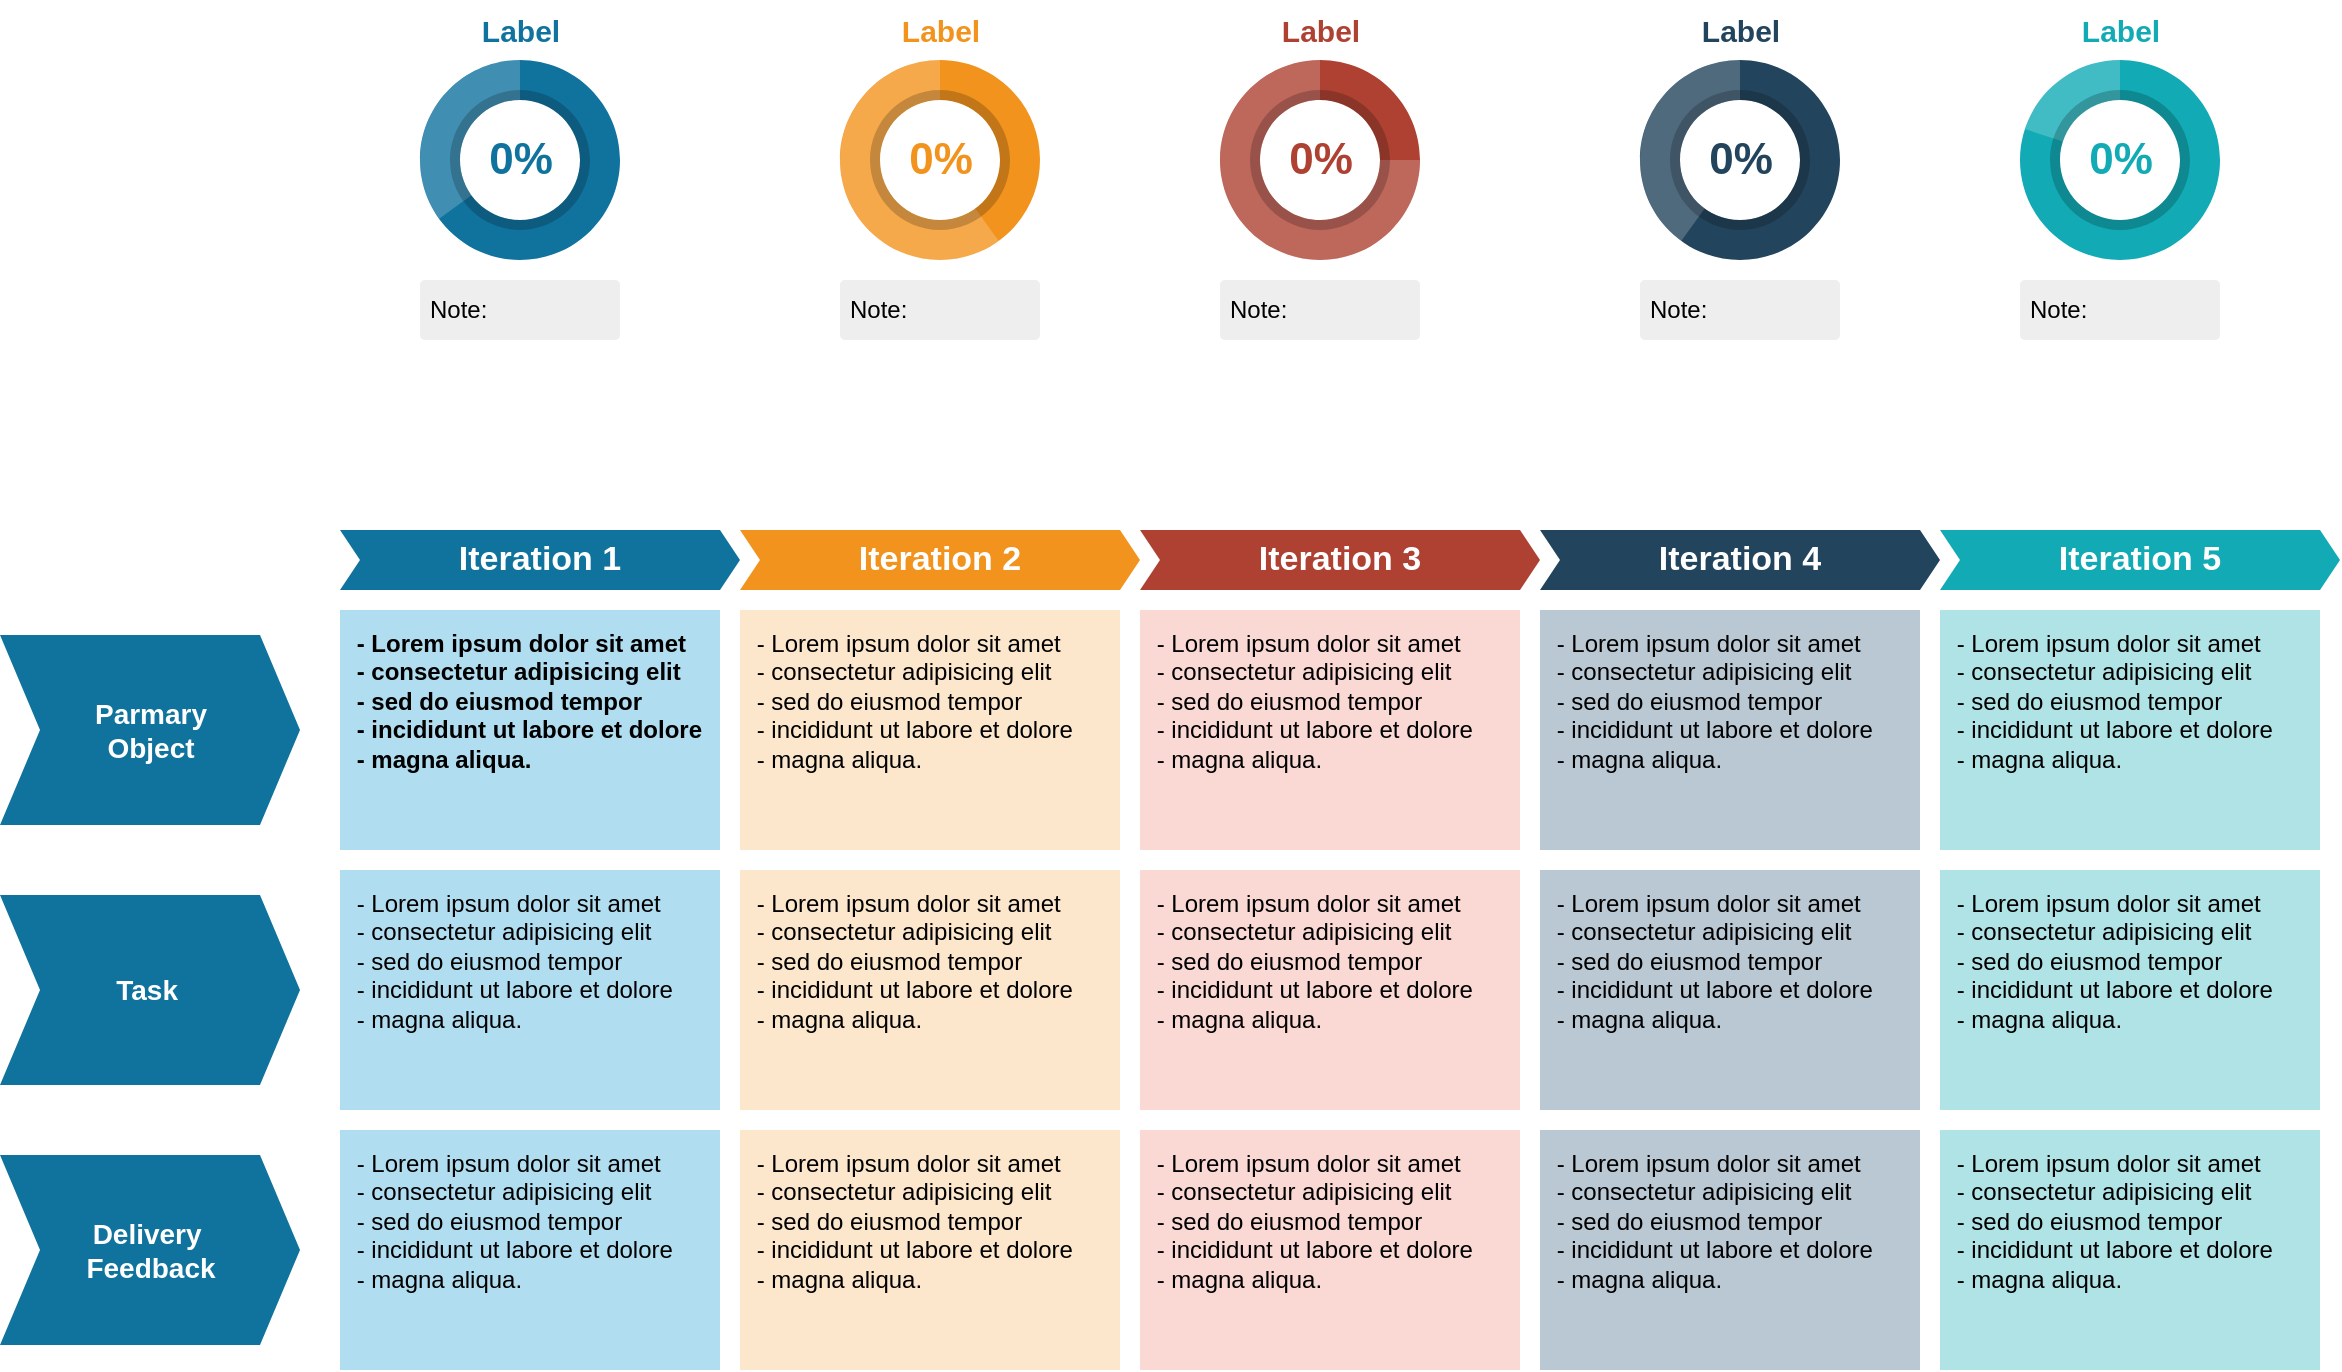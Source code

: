 <mxfile version="15.9.1" type="device" pages="4"><diagram id="M9CNCHa4zVw4FZ072GeC" name="Project Plan"><mxGraphModel dx="2249" dy="794" grid="1" gridSize="10" guides="1" tooltips="1" connect="1" arrows="1" fold="1" page="1" pageScale="1" pageWidth="827" pageHeight="1169" math="0" shadow="0"><root><mxCell id="0"/><mxCell id="1" parent="0"/><mxCell id="SWVw84wdwCniEMFFV5wz-16" value="Iteration 1" style="shape=step;perimeter=stepPerimeter;whiteSpace=wrap;html=1;fixedSize=1;size=10;fillColor=#10739E;strokeColor=none;fontSize=17;fontColor=#FFFFFF;fontStyle=1;align=center;rounded=0;" vertex="1" parent="1"><mxGeometry x="-60" y="585" width="200" height="30" as="geometry"/></mxCell><mxCell id="SWVw84wdwCniEMFFV5wz-17" value="Iteration 2" style="shape=step;perimeter=stepPerimeter;whiteSpace=wrap;html=1;fixedSize=1;size=10;fillColor=#F2931E;strokeColor=none;fontSize=17;fontColor=#FFFFFF;fontStyle=1;align=center;rounded=0;" vertex="1" parent="1"><mxGeometry x="140" y="585" width="200" height="30" as="geometry"/></mxCell><mxCell id="SWVw84wdwCniEMFFV5wz-18" value="Iteration 3" style="shape=step;perimeter=stepPerimeter;whiteSpace=wrap;html=1;fixedSize=1;size=10;fillColor=#AE4132;strokeColor=none;fontSize=17;fontColor=#FFFFFF;fontStyle=1;align=center;rounded=0;" vertex="1" parent="1"><mxGeometry x="340" y="585" width="200" height="30" as="geometry"/></mxCell><mxCell id="SWVw84wdwCniEMFFV5wz-19" value="Iteration 4" style="shape=step;perimeter=stepPerimeter;whiteSpace=wrap;html=1;fixedSize=1;size=10;fillColor=#23445D;strokeColor=none;fontSize=17;fontColor=#FFFFFF;fontStyle=1;align=center;rounded=0;" vertex="1" parent="1"><mxGeometry x="540" y="585" width="200" height="30" as="geometry"/></mxCell><mxCell id="SWVw84wdwCniEMFFV5wz-20" value="Iteration 5" style="shape=step;perimeter=stepPerimeter;whiteSpace=wrap;html=1;fixedSize=1;size=10;fillColor=#12AAB5;strokeColor=none;fontSize=17;fontColor=#FFFFFF;fontStyle=1;align=center;rounded=0;" vertex="1" parent="1"><mxGeometry x="740" y="585" width="200" height="30" as="geometry"/></mxCell><mxCell id="SWVw84wdwCniEMFFV5wz-21" value="&lt;b&gt;&amp;nbsp;- Lorem ipsum dolor sit amet&lt;br&gt;&amp;nbsp;- consectetur adipisicing elit&lt;br&gt;&amp;nbsp;- sed do eiusmod tempor&lt;br&gt;&amp;nbsp;- incididunt ut labore et dolore&lt;br&gt;&amp;nbsp;- magna aliqua.&lt;/b&gt;" style="shape=rect;fillColor=#B1DDF0;strokeColor=none;fontSize=12;html=1;whiteSpace=wrap;align=left;verticalAlign=top;spacing=5;rounded=0;" vertex="1" parent="1"><mxGeometry x="-60" y="625" width="190" height="120" as="geometry"/></mxCell><mxCell id="SWVw84wdwCniEMFFV5wz-22" value="&amp;nbsp;- Lorem ipsum dolor sit amet&lt;br&gt;&amp;nbsp;- consectetur adipisicing elit&lt;br&gt;&amp;nbsp;- sed do eiusmod tempor&lt;br&gt;&amp;nbsp;- incididunt ut labore et dolore&lt;br&gt;&amp;nbsp;- magna aliqua." style="shape=rect;fillColor=#B1DDF0;strokeColor=none;fontSize=12;html=1;whiteSpace=wrap;align=left;verticalAlign=top;spacing=5;rounded=0;" vertex="1" parent="1"><mxGeometry x="-60" y="755" width="190" height="120" as="geometry"/></mxCell><mxCell id="SWVw84wdwCniEMFFV5wz-23" value="&amp;nbsp;- Lorem ipsum dolor sit amet&lt;br&gt;&amp;nbsp;- consectetur adipisicing elit&lt;br&gt;&amp;nbsp;- sed do eiusmod tempor&lt;br&gt;&amp;nbsp;- incididunt ut labore et dolore&lt;br&gt;&amp;nbsp;- magna aliqua." style="shape=rect;fillColor=#B1DDF0;strokeColor=none;fontSize=12;html=1;whiteSpace=wrap;align=left;verticalAlign=top;spacing=5;rounded=0;" vertex="1" parent="1"><mxGeometry x="-60" y="885" width="190" height="120" as="geometry"/></mxCell><mxCell id="SWVw84wdwCniEMFFV5wz-24" value="&amp;nbsp;- Lorem ipsum dolor sit amet&lt;br&gt;&amp;nbsp;- consectetur adipisicing elit&lt;br&gt;&amp;nbsp;- sed do eiusmod tempor&lt;br&gt;&amp;nbsp;- incididunt ut labore et dolore&lt;br&gt;&amp;nbsp;- magna aliqua." style="shape=rect;fillColor=#FCE7CD;strokeColor=none;fontSize=12;html=1;whiteSpace=wrap;align=left;verticalAlign=top;spacing=5;rounded=0;" vertex="1" parent="1"><mxGeometry x="140" y="625" width="190" height="120" as="geometry"/></mxCell><mxCell id="SWVw84wdwCniEMFFV5wz-25" value="&amp;nbsp;- Lorem ipsum dolor sit amet&lt;br&gt;&amp;nbsp;- consectetur adipisicing elit&lt;br&gt;&amp;nbsp;- sed do eiusmod tempor&lt;br&gt;&amp;nbsp;- incididunt ut labore et dolore&lt;br&gt;&amp;nbsp;- magna aliqua." style="shape=rect;fillColor=#FCE7CD;strokeColor=none;fontSize=12;html=1;whiteSpace=wrap;align=left;verticalAlign=top;spacing=5;rounded=0;" vertex="1" parent="1"><mxGeometry x="140" y="755" width="190" height="120" as="geometry"/></mxCell><mxCell id="SWVw84wdwCniEMFFV5wz-26" value="&amp;nbsp;- Lorem ipsum dolor sit amet&lt;br&gt;&amp;nbsp;- consectetur adipisicing elit&lt;br&gt;&amp;nbsp;- sed do eiusmod tempor&lt;br&gt;&amp;nbsp;- incididunt ut labore et dolore&lt;br&gt;&amp;nbsp;- magna aliqua." style="shape=rect;fillColor=#FCE7CD;strokeColor=none;fontSize=12;html=1;whiteSpace=wrap;align=left;verticalAlign=top;spacing=5;rounded=0;" vertex="1" parent="1"><mxGeometry x="140" y="885" width="190" height="120" as="geometry"/></mxCell><mxCell id="SWVw84wdwCniEMFFV5wz-27" value="&amp;nbsp;- Lorem ipsum dolor sit amet&lt;br&gt;&amp;nbsp;- consectetur adipisicing elit&lt;br&gt;&amp;nbsp;- sed do eiusmod tempor&lt;br&gt;&amp;nbsp;- incididunt ut labore et dolore&lt;br&gt;&amp;nbsp;- magna aliqua." style="shape=rect;fillColor=#FAD9D5;strokeColor=none;fontSize=12;html=1;whiteSpace=wrap;align=left;verticalAlign=top;spacing=5;rounded=0;" vertex="1" parent="1"><mxGeometry x="340" y="625" width="190" height="120" as="geometry"/></mxCell><mxCell id="SWVw84wdwCniEMFFV5wz-28" value="&amp;nbsp;- Lorem ipsum dolor sit amet&lt;br&gt;&amp;nbsp;- consectetur adipisicing elit&lt;br&gt;&amp;nbsp;- sed do eiusmod tempor&lt;br&gt;&amp;nbsp;- incididunt ut labore et dolore&lt;br&gt;&amp;nbsp;- magna aliqua." style="shape=rect;fillColor=#FAD9D5;strokeColor=none;fontSize=12;html=1;whiteSpace=wrap;align=left;verticalAlign=top;spacing=5;rounded=0;" vertex="1" parent="1"><mxGeometry x="340" y="755" width="190" height="120" as="geometry"/></mxCell><mxCell id="SWVw84wdwCniEMFFV5wz-29" value="&amp;nbsp;- Lorem ipsum dolor sit amet&lt;br&gt;&amp;nbsp;- consectetur adipisicing elit&lt;br&gt;&amp;nbsp;- sed do eiusmod tempor&lt;br&gt;&amp;nbsp;- incididunt ut labore et dolore&lt;br&gt;&amp;nbsp;- magna aliqua." style="shape=rect;fillColor=#FAD9D5;strokeColor=none;fontSize=12;html=1;whiteSpace=wrap;align=left;verticalAlign=top;spacing=5;rounded=0;" vertex="1" parent="1"><mxGeometry x="340" y="885" width="190" height="120" as="geometry"/></mxCell><mxCell id="SWVw84wdwCniEMFFV5wz-30" value="&amp;nbsp;- Lorem ipsum dolor sit amet&lt;br&gt;&amp;nbsp;- consectetur adipisicing elit&lt;br&gt;&amp;nbsp;- sed do eiusmod tempor&lt;br&gt;&amp;nbsp;- incididunt ut labore et dolore&lt;br&gt;&amp;nbsp;- magna aliqua." style="shape=rect;fillColor=#BAC8D3;strokeColor=none;fontSize=12;html=1;whiteSpace=wrap;align=left;verticalAlign=top;spacing=5;rounded=0;" vertex="1" parent="1"><mxGeometry x="540" y="625" width="190" height="120" as="geometry"/></mxCell><mxCell id="SWVw84wdwCniEMFFV5wz-31" value="&amp;nbsp;- Lorem ipsum dolor sit amet&lt;br&gt;&amp;nbsp;- consectetur adipisicing elit&lt;br&gt;&amp;nbsp;- sed do eiusmod tempor&lt;br&gt;&amp;nbsp;- incididunt ut labore et dolore&lt;br&gt;&amp;nbsp;- magna aliqua." style="shape=rect;fillColor=#BAC8D3;strokeColor=none;fontSize=12;html=1;whiteSpace=wrap;align=left;verticalAlign=top;spacing=5;rounded=0;" vertex="1" parent="1"><mxGeometry x="540" y="755" width="190" height="120" as="geometry"/></mxCell><mxCell id="SWVw84wdwCniEMFFV5wz-32" value="&amp;nbsp;- Lorem ipsum dolor sit amet&lt;br&gt;&amp;nbsp;- consectetur adipisicing elit&lt;br&gt;&amp;nbsp;- sed do eiusmod tempor&lt;br&gt;&amp;nbsp;- incididunt ut labore et dolore&lt;br&gt;&amp;nbsp;- magna aliqua." style="shape=rect;fillColor=#BAC8D3;strokeColor=none;fontSize=12;html=1;whiteSpace=wrap;align=left;verticalAlign=top;spacing=5;rounded=0;" vertex="1" parent="1"><mxGeometry x="540" y="885" width="190" height="120" as="geometry"/></mxCell><mxCell id="SWVw84wdwCniEMFFV5wz-33" value="&amp;nbsp;- Lorem ipsum dolor sit amet&lt;br&gt;&amp;nbsp;- consectetur adipisicing elit&lt;br&gt;&amp;nbsp;- sed do eiusmod tempor&lt;br&gt;&amp;nbsp;- incididunt ut labore et dolore&lt;br&gt;&amp;nbsp;- magna aliqua." style="shape=rect;fillColor=#B0E3E6;strokeColor=none;fontSize=12;html=1;whiteSpace=wrap;align=left;verticalAlign=top;spacing=5;rounded=0;" vertex="1" parent="1"><mxGeometry x="740" y="625" width="190" height="120" as="geometry"/></mxCell><mxCell id="SWVw84wdwCniEMFFV5wz-34" value="&amp;nbsp;- Lorem ipsum dolor sit amet&lt;br&gt;&amp;nbsp;- consectetur adipisicing elit&lt;br&gt;&amp;nbsp;- sed do eiusmod tempor&lt;br&gt;&amp;nbsp;- incididunt ut labore et dolore&lt;br&gt;&amp;nbsp;- magna aliqua." style="shape=rect;fillColor=#B0E3E6;strokeColor=none;fontSize=12;html=1;whiteSpace=wrap;align=left;verticalAlign=top;spacing=5;rounded=0;" vertex="1" parent="1"><mxGeometry x="740" y="755" width="190" height="120" as="geometry"/></mxCell><mxCell id="SWVw84wdwCniEMFFV5wz-35" value="&amp;nbsp;- Lorem ipsum dolor sit amet&lt;br&gt;&amp;nbsp;- consectetur adipisicing elit&lt;br&gt;&amp;nbsp;- sed do eiusmod tempor&lt;br&gt;&amp;nbsp;- incididunt ut labore et dolore&lt;br&gt;&amp;nbsp;- magna aliqua." style="shape=rect;fillColor=#B0E3E6;strokeColor=none;fontSize=12;html=1;whiteSpace=wrap;align=left;verticalAlign=top;spacing=5;rounded=0;" vertex="1" parent="1"><mxGeometry x="740" y="885" width="190" height="120" as="geometry"/></mxCell><mxCell id="SWVw84wdwCniEMFFV5wz-54" value="0%" style="verticalLabelPosition=middle;verticalAlign=middle;html=1;html=1;shape=mxgraph.infographic.partConcEllipse;startAngle=0;endAngle=0.65;arcWidth=0.4;strokeColor=none;fillColor=#10739E;fontSize=22;fontColor=#10739E;align=center;fontStyle=1;" vertex="1" parent="1"><mxGeometry x="-20" y="350" width="100" height="100" as="geometry"/></mxCell><mxCell id="SWVw84wdwCniEMFFV5wz-55" value="0%" style="verticalLabelPosition=middle;verticalAlign=middle;html=1;html=1;shape=mxgraph.infographic.partConcEllipse;startAngle=0;endAngle=0.4;arcWidth=0.4;strokeColor=none;fillColor=#F2931E;fontSize=22;fontColor=#F2931E;align=center;fontStyle=1;" vertex="1" parent="1"><mxGeometry x="190" y="350" width="100" height="100" as="geometry"/></mxCell><mxCell id="SWVw84wdwCniEMFFV5wz-56" value="0%" style="verticalLabelPosition=middle;verticalAlign=middle;html=1;html=1;shape=mxgraph.infographic.partConcEllipse;startAngle=0;endAngle=0.25;arcWidth=0.4;strokeColor=none;fillColor=#AE4132;fontSize=22;fontColor=#AE4132;align=center;fontStyle=1;" vertex="1" parent="1"><mxGeometry x="380" y="350" width="100" height="100" as="geometry"/></mxCell><mxCell id="SWVw84wdwCniEMFFV5wz-57" value="0%" style="verticalLabelPosition=middle;verticalAlign=middle;html=1;html=1;shape=mxgraph.infographic.partConcEllipse;startAngle=0;endAngle=0.6;arcWidth=0.4;strokeColor=none;fillColor=#23445D;fontSize=22;fontColor=#23445D;align=center;fontStyle=1;" vertex="1" parent="1"><mxGeometry x="590" y="350" width="100" height="100" as="geometry"/></mxCell><mxCell id="SWVw84wdwCniEMFFV5wz-58" value="0%" style="verticalLabelPosition=middle;verticalAlign=middle;html=1;html=1;shape=mxgraph.infographic.partConcEllipse;startAngle=0;endAngle=0.8;arcWidth=0.4;strokeColor=none;fillColor=#12AAB5;fontSize=22;fontColor=#12AAB5;align=center;fontStyle=1;" vertex="1" parent="1"><mxGeometry x="780" y="350" width="100" height="100" as="geometry"/></mxCell><mxCell id="SWVw84wdwCniEMFFV5wz-59" value="Label" style="verticalLabelPosition=middle;verticalAlign=middle;html=1;html=1;fillColor=none;strokeColor=none;fontSize=15;fontColor=#10739E;align=center;fontStyle=1;" vertex="1" parent="1"><mxGeometry x="-20" y="320" width="100" height="30" as="geometry"/></mxCell><mxCell id="SWVw84wdwCniEMFFV5wz-60" value="Label" style="verticalLabelPosition=middle;verticalAlign=middle;html=1;html=1;fillColor=none;strokeColor=none;fontSize=15;fontColor=#F2931E;align=center;fontStyle=1;" vertex="1" parent="1"><mxGeometry x="190" y="320" width="100" height="30" as="geometry"/></mxCell><mxCell id="SWVw84wdwCniEMFFV5wz-61" value="Label" style="verticalLabelPosition=middle;verticalAlign=middle;html=1;html=1;fillColor=none;strokeColor=none;fontSize=15;fontColor=#AE4132;align=center;fontStyle=1;" vertex="1" parent="1"><mxGeometry x="380" y="320" width="100" height="30" as="geometry"/></mxCell><mxCell id="SWVw84wdwCniEMFFV5wz-62" value="Label" style="verticalLabelPosition=middle;verticalAlign=middle;html=1;html=1;fillColor=none;strokeColor=none;fontSize=15;fontColor=#23445D;align=center;fontStyle=1;" vertex="1" parent="1"><mxGeometry x="590" y="320" width="100" height="30" as="geometry"/></mxCell><mxCell id="SWVw84wdwCniEMFFV5wz-63" value="Label" style="verticalLabelPosition=middle;verticalAlign=middle;html=1;html=1;fillColor=none;strokeColor=none;fontSize=15;fontColor=#12AAB5;align=center;fontStyle=1;" vertex="1" parent="1"><mxGeometry x="780" y="320" width="100" height="30" as="geometry"/></mxCell><mxCell id="SWVw84wdwCniEMFFV5wz-64" value="&lt;font style=&quot;font-size: 12px&quot;&gt;Note:&lt;/font&gt;" style="verticalLabelPosition=middle;verticalAlign=middle;html=1;html=1;fillColor=#EEEEEE;strokeColor=none;fontSize=10;align=left;fontStyle=0;rounded=1;whiteSpace=wrap;arcSize=8;spacing=5;" vertex="1" parent="1"><mxGeometry x="-20" y="460" width="100" height="30" as="geometry"/></mxCell><mxCell id="SWVw84wdwCniEMFFV5wz-70" value="Task&amp;nbsp;" style="html=1;shape=mxgraph.infographic.ribbonSimple;notch1=20;notch2=20;fillColor=#10739E;strokeColor=none;align=center;verticalAlign=middle;fontColor=#ffffff;fontSize=14;fontStyle=1;" vertex="1" parent="1"><mxGeometry x="-230" y="767.5" width="150" height="95" as="geometry"/></mxCell><mxCell id="SWVw84wdwCniEMFFV5wz-71" value="Parmary&lt;br&gt;Object" style="html=1;shape=mxgraph.infographic.ribbonSimple;notch1=20;notch2=20;fillColor=#10739E;strokeColor=none;align=center;verticalAlign=middle;fontColor=#ffffff;fontSize=14;fontStyle=1;" vertex="1" parent="1"><mxGeometry x="-230" y="637.5" width="150" height="95" as="geometry"/></mxCell><mxCell id="SWVw84wdwCniEMFFV5wz-72" value="Delivery&amp;nbsp;&lt;br&gt;Feedback" style="html=1;shape=mxgraph.infographic.ribbonSimple;notch1=20;notch2=20;fillColor=#10739E;strokeColor=none;align=center;verticalAlign=middle;fontColor=#ffffff;fontSize=14;fontStyle=1;" vertex="1" parent="1"><mxGeometry x="-230" y="897.5" width="150" height="95" as="geometry"/></mxCell><mxCell id="SWVw84wdwCniEMFFV5wz-73" value="&lt;font style=&quot;font-size: 12px&quot;&gt;Note:&lt;/font&gt;" style="verticalLabelPosition=middle;verticalAlign=middle;html=1;html=1;fillColor=#EEEEEE;strokeColor=none;fontSize=10;align=left;fontStyle=0;rounded=1;whiteSpace=wrap;arcSize=8;spacing=5;" vertex="1" parent="1"><mxGeometry x="190" y="460" width="100" height="30" as="geometry"/></mxCell><mxCell id="SWVw84wdwCniEMFFV5wz-74" value="&lt;font style=&quot;font-size: 12px&quot;&gt;Note:&lt;/font&gt;" style="verticalLabelPosition=middle;verticalAlign=middle;html=1;html=1;fillColor=#EEEEEE;strokeColor=none;fontSize=10;align=left;fontStyle=0;rounded=1;whiteSpace=wrap;arcSize=8;spacing=5;" vertex="1" parent="1"><mxGeometry x="380" y="460" width="100" height="30" as="geometry"/></mxCell><mxCell id="SWVw84wdwCniEMFFV5wz-75" value="&lt;font style=&quot;font-size: 12px&quot;&gt;Note:&lt;/font&gt;" style="verticalLabelPosition=middle;verticalAlign=middle;html=1;html=1;fillColor=#EEEEEE;strokeColor=none;fontSize=10;align=left;fontStyle=0;rounded=1;whiteSpace=wrap;arcSize=8;spacing=5;" vertex="1" parent="1"><mxGeometry x="590" y="460" width="100" height="30" as="geometry"/></mxCell><mxCell id="SWVw84wdwCniEMFFV5wz-76" value="&lt;font style=&quot;font-size: 12px&quot;&gt;Note:&lt;/font&gt;" style="verticalLabelPosition=middle;verticalAlign=middle;html=1;html=1;fillColor=#EEEEEE;strokeColor=none;fontSize=10;align=left;fontStyle=0;rounded=1;whiteSpace=wrap;arcSize=8;spacing=5;" vertex="1" parent="1"><mxGeometry x="780" y="460" width="100" height="30" as="geometry"/></mxCell></root></mxGraphModel></diagram><diagram id="8JSRM6W8lotBCDbfVNMZ" name="Data base"><mxGraphModel dx="1422" dy="794" grid="1" gridSize="10" guides="1" tooltips="1" connect="1" arrows="1" fold="1" page="1" pageScale="1" pageWidth="827" pageHeight="1169" math="0" shadow="0"><root><mxCell id="I0Dho2xR7QrMux0bxS7d-0"/><mxCell id="I0Dho2xR7QrMux0bxS7d-1" parent="I0Dho2xR7QrMux0bxS7d-0"/><mxCell id="I0Dho2xR7QrMux0bxS7d-10" value="Cyber Range" style="swimlane;fontSize=12;" vertex="1" parent="I0Dho2xR7QrMux0bxS7d-1"><mxGeometry x="110" y="220" width="630" height="510" as="geometry"/></mxCell><mxCell id="I0Dho2xR7QrMux0bxS7d-2" value="Student" style="swimlane;fontStyle=0;childLayout=stackLayout;horizontal=1;startSize=30;horizontalStack=0;resizeParent=1;resizeParentMax=0;resizeLast=0;collapsible=1;marginBottom=0;fontSize=12;" vertex="1" parent="I0Dho2xR7QrMux0bxS7d-10"><mxGeometry x="450" y="80" width="140" height="120" as="geometry"/></mxCell><mxCell id="I0Dho2xR7QrMux0bxS7d-3" value="172.17.1.X" style="text;strokeColor=none;fillColor=none;align=left;verticalAlign=middle;spacingLeft=4;spacingRight=4;overflow=hidden;points=[[0,0.5],[1,0.5]];portConstraint=eastwest;rotatable=0;fontSize=12;" vertex="1" parent="I0Dho2xR7QrMux0bxS7d-2"><mxGeometry y="30" width="140" height="30" as="geometry"/></mxCell><mxCell id="I0Dho2xR7QrMux0bxS7d-4" value="Item 2" style="text;strokeColor=none;fillColor=none;align=left;verticalAlign=middle;spacingLeft=4;spacingRight=4;overflow=hidden;points=[[0,0.5],[1,0.5]];portConstraint=eastwest;rotatable=0;fontSize=12;" vertex="1" parent="I0Dho2xR7QrMux0bxS7d-2"><mxGeometry y="60" width="140" height="30" as="geometry"/></mxCell><mxCell id="I0Dho2xR7QrMux0bxS7d-5" value="Item 3" style="text;strokeColor=none;fillColor=none;align=left;verticalAlign=middle;spacingLeft=4;spacingRight=4;overflow=hidden;points=[[0,0.5],[1,0.5]];portConstraint=eastwest;rotatable=0;fontSize=12;" vertex="1" parent="I0Dho2xR7QrMux0bxS7d-2"><mxGeometry y="90" width="140" height="30" as="geometry"/></mxCell><mxCell id="I0Dho2xR7QrMux0bxS7d-6" value="SubNet" style="swimlane;fontStyle=0;childLayout=stackLayout;horizontal=1;startSize=30;horizontalStack=0;resizeParent=1;resizeParentMax=0;resizeLast=0;collapsible=1;marginBottom=0;fontSize=12;" vertex="1" parent="I0Dho2xR7QrMux0bxS7d-10"><mxGeometry x="240" y="80" width="140" height="120" as="geometry"/></mxCell><mxCell id="I0Dho2xR7QrMux0bxS7d-7" value="172.17.X.X" style="text;strokeColor=none;fillColor=none;align=left;verticalAlign=middle;spacingLeft=4;spacingRight=4;overflow=hidden;points=[[0,0.5],[1,0.5]];portConstraint=eastwest;rotatable=0;fontSize=12;" vertex="1" parent="I0Dho2xR7QrMux0bxS7d-6"><mxGeometry y="30" width="140" height="30" as="geometry"/></mxCell><mxCell id="I0Dho2xR7QrMux0bxS7d-8" value="Item 2" style="text;strokeColor=none;fillColor=none;align=left;verticalAlign=middle;spacingLeft=4;spacingRight=4;overflow=hidden;points=[[0,0.5],[1,0.5]];portConstraint=eastwest;rotatable=0;fontSize=12;" vertex="1" parent="I0Dho2xR7QrMux0bxS7d-6"><mxGeometry y="60" width="140" height="30" as="geometry"/></mxCell><mxCell id="I0Dho2xR7QrMux0bxS7d-9" value="Item 3" style="text;strokeColor=none;fillColor=none;align=left;verticalAlign=middle;spacingLeft=4;spacingRight=4;overflow=hidden;points=[[0,0.5],[1,0.5]];portConstraint=eastwest;rotatable=0;fontSize=12;" vertex="1" parent="I0Dho2xR7QrMux0bxS7d-6"><mxGeometry y="90" width="140" height="30" as="geometry"/></mxCell><mxCell id="I0Dho2xR7QrMux0bxS7d-16" style="edgeStyle=orthogonalEdgeStyle;rounded=0;orthogonalLoop=1;jettySize=auto;html=1;entryX=0;entryY=0.5;entryDx=0;entryDy=0;fontSize=12;startArrow=ERzeroToOne;startFill=0;endArrow=ERzeroToOne;endFill=0;" edge="1" parent="I0Dho2xR7QrMux0bxS7d-10" source="I0Dho2xR7QrMux0bxS7d-8" target="I0Dho2xR7QrMux0bxS7d-4"><mxGeometry relative="1" as="geometry"/></mxCell><mxCell id="I0Dho2xR7QrMux0bxS7d-11" value="Course" style="swimlane;fontStyle=0;childLayout=stackLayout;horizontal=1;startSize=30;horizontalStack=0;resizeParent=1;resizeParentMax=0;resizeLast=0;collapsible=1;marginBottom=0;fontSize=12;" vertex="1" parent="I0Dho2xR7QrMux0bxS7d-1"><mxGeometry x="150" y="300" width="140" height="120" as="geometry"/></mxCell><mxCell id="I0Dho2xR7QrMux0bxS7d-12" value="172.X.X.X" style="text;strokeColor=none;fillColor=none;align=left;verticalAlign=middle;spacingLeft=4;spacingRight=4;overflow=hidden;points=[[0,0.5],[1,0.5]];portConstraint=eastwest;rotatable=0;fontSize=12;" vertex="1" parent="I0Dho2xR7QrMux0bxS7d-11"><mxGeometry y="30" width="140" height="30" as="geometry"/></mxCell><mxCell id="I0Dho2xR7QrMux0bxS7d-13" value="Item 2" style="text;strokeColor=none;fillColor=none;align=left;verticalAlign=middle;spacingLeft=4;spacingRight=4;overflow=hidden;points=[[0,0.5],[1,0.5]];portConstraint=eastwest;rotatable=0;fontSize=12;" vertex="1" parent="I0Dho2xR7QrMux0bxS7d-11"><mxGeometry y="60" width="140" height="30" as="geometry"/></mxCell><mxCell id="I0Dho2xR7QrMux0bxS7d-14" value="Item 3" style="text;strokeColor=none;fillColor=none;align=left;verticalAlign=middle;spacingLeft=4;spacingRight=4;overflow=hidden;points=[[0,0.5],[1,0.5]];portConstraint=eastwest;rotatable=0;fontSize=12;" vertex="1" parent="I0Dho2xR7QrMux0bxS7d-11"><mxGeometry y="90" width="140" height="30" as="geometry"/></mxCell><mxCell id="I0Dho2xR7QrMux0bxS7d-15" style="edgeStyle=orthogonalEdgeStyle;rounded=0;orthogonalLoop=1;jettySize=auto;html=1;entryX=0;entryY=0.5;entryDx=0;entryDy=0;fontSize=12;startArrow=ERzeroToOne;startFill=0;endArrow=ERzeroToMany;endFill=0;" edge="1" parent="I0Dho2xR7QrMux0bxS7d-1" source="I0Dho2xR7QrMux0bxS7d-13" target="I0Dho2xR7QrMux0bxS7d-8"><mxGeometry relative="1" as="geometry"/></mxCell><mxCell id="I0Dho2xR7QrMux0bxS7d-17" style="edgeStyle=orthogonalEdgeStyle;rounded=0;orthogonalLoop=1;jettySize=auto;html=1;entryX=0.443;entryY=1.1;entryDx=0;entryDy=0;entryPerimeter=0;fontSize=12;endArrow=ERoneToMany;endFill=0;startArrow=ERoneToMany;startFill=0;" edge="1" parent="I0Dho2xR7QrMux0bxS7d-1" source="I0Dho2xR7QrMux0bxS7d-2" target="I0Dho2xR7QrMux0bxS7d-14"><mxGeometry relative="1" as="geometry"><Array as="points"><mxPoint x="630" y="480"/><mxPoint x="212" y="480"/></Array></mxGeometry></mxCell></root></mxGraphModel></diagram><diagram id="ATELqk3S1iY6gtpUKytL" name="Requirement"><mxGraphModel dx="1422" dy="794" grid="1" gridSize="10" guides="1" tooltips="1" connect="1" arrows="1" fold="1" page="1" pageScale="1" pageWidth="827" pageHeight="1169" math="0" shadow="0"><root><mxCell id="BgavjCjCeQE0ryiQORCU-0"/><mxCell id="BgavjCjCeQE0ryiQORCU-1" parent="BgavjCjCeQE0ryiQORCU-0"/><mxCell id="BgavjCjCeQE0ryiQORCU-4" value="" style="edgeStyle=orthogonalEdgeStyle;rounded=0;orthogonalLoop=1;jettySize=auto;html=1;fontSize=12;" edge="1" parent="BgavjCjCeQE0ryiQORCU-1" source="BgavjCjCeQE0ryiQORCU-2" target="BgavjCjCeQE0ryiQORCU-3"><mxGeometry relative="1" as="geometry"/></mxCell><mxCell id="BgavjCjCeQE0ryiQORCU-13" style="edgeStyle=orthogonalEdgeStyle;rounded=0;orthogonalLoop=1;jettySize=auto;html=1;entryX=0;entryY=0.5;entryDx=0;entryDy=0;fontSize=12;" edge="1" parent="BgavjCjCeQE0ryiQORCU-1" source="BgavjCjCeQE0ryiQORCU-2" target="BgavjCjCeQE0ryiQORCU-10"><mxGeometry relative="1" as="geometry"/></mxCell><mxCell id="BgavjCjCeQE0ryiQORCU-2" value="Input databse" style="rounded=0;whiteSpace=wrap;html=1;fontSize=12;" vertex="1" parent="BgavjCjCeQE0ryiQORCU-1"><mxGeometry x="180" y="200" width="120" height="60" as="geometry"/></mxCell><mxCell id="BgavjCjCeQE0ryiQORCU-15" style="edgeStyle=orthogonalEdgeStyle;rounded=0;orthogonalLoop=1;jettySize=auto;html=1;entryX=0;entryY=0.5;entryDx=0;entryDy=0;fontSize=12;" edge="1" parent="BgavjCjCeQE0ryiQORCU-1" source="BgavjCjCeQE0ryiQORCU-3" target="BgavjCjCeQE0ryiQORCU-14"><mxGeometry relative="1" as="geometry"/></mxCell><mxCell id="BgavjCjCeQE0ryiQORCU-3" value="Check Withdrow student" style="rounded=0;whiteSpace=wrap;html=1;fontSize=12;" vertex="1" parent="BgavjCjCeQE0ryiQORCU-1"><mxGeometry x="360" y="200" width="120" height="60" as="geometry"/></mxCell><mxCell id="BgavjCjCeQE0ryiQORCU-5" value="Check unassigned Network" style="rounded=0;whiteSpace=wrap;html=1;fontSize=12;" vertex="1" parent="BgavjCjCeQE0ryiQORCU-1"><mxGeometry x="360" y="280" width="120" height="60" as="geometry"/></mxCell><mxCell id="BgavjCjCeQE0ryiQORCU-6" value="Check New Enrolled Student" style="rounded=0;whiteSpace=wrap;html=1;fontSize=12;" vertex="1" parent="BgavjCjCeQE0ryiQORCU-1"><mxGeometry x="360" y="360" width="120" height="60" as="geometry"/></mxCell><mxCell id="BgavjCjCeQE0ryiQORCU-8" value="" style="edgeStyle=orthogonalEdgeStyle;rounded=0;orthogonalLoop=1;jettySize=auto;html=1;fontSize=12;" edge="1" parent="BgavjCjCeQE0ryiQORCU-1" source="BgavjCjCeQE0ryiQORCU-7" target="BgavjCjCeQE0ryiQORCU-2"><mxGeometry relative="1" as="geometry"/></mxCell><mxCell id="BgavjCjCeQE0ryiQORCU-7" value="Install Software" style="rounded=0;whiteSpace=wrap;html=1;fontSize=12;" vertex="1" parent="BgavjCjCeQE0ryiQORCU-1"><mxGeometry y="200" width="120" height="60" as="geometry"/></mxCell><mxCell id="BgavjCjCeQE0ryiQORCU-11" style="edgeStyle=orthogonalEdgeStyle;rounded=0;orthogonalLoop=1;jettySize=auto;html=1;entryX=0.5;entryY=0;entryDx=0;entryDy=0;fontSize=12;" edge="1" parent="BgavjCjCeQE0ryiQORCU-1" source="BgavjCjCeQE0ryiQORCU-10" target="BgavjCjCeQE0ryiQORCU-3"><mxGeometry relative="1" as="geometry"><Array as="points"><mxPoint x="420" y="110"/></Array></mxGeometry></mxCell><mxCell id="BgavjCjCeQE0ryiQORCU-10" value="old and new databse" style="shape=document;whiteSpace=wrap;html=1;boundedLbl=1;fontSize=12;" vertex="1" parent="BgavjCjCeQE0ryiQORCU-1"><mxGeometry x="280" y="80" width="120" height="60" as="geometry"/></mxCell><mxCell id="BgavjCjCeQE0ryiQORCU-14" value="output new Database" style="rounded=0;whiteSpace=wrap;html=1;fontSize=12;" vertex="1" parent="BgavjCjCeQE0ryiQORCU-1"><mxGeometry x="520" y="200" width="120" height="60" as="geometry"/></mxCell><mxCell id="1KL_BrZlrNyv6cS1wxAE-0" value="Search Student information by Key word" style="rounded=0;whiteSpace=wrap;html=1;fontSize=12;" vertex="1" parent="BgavjCjCeQE0ryiQORCU-1"><mxGeometry x="360" y="440" width="120" height="60" as="geometry"/></mxCell><mxCell id="1KL_BrZlrNyv6cS1wxAE-1" value="Display&amp;nbsp;&lt;span lang=&quot;EN-AU&quot; class=&quot;TextRun  BCX0 SCXW129701289&quot; style=&quot;animation: 0s ease 0s 1 normal none running none ; appearance: none ; backface-visibility: visible ; background: none 0% 0% / auto repeat scroll padding-box border-box rgba(0 , 0 , 0 , 0) ; border: 0px none rgb(0 , 0 , 0) ; border-radius: 0px ; border-collapse: separate ; box-shadow: none ; box-sizing: content-box ; caption-side: top ; clear: none ; clip: auto ; content: normal ; cursor: text ; direction: ltr ; display: inline ; empty-cells: show ; float: none ; font-family: &amp;#34;wordvisi_msfontservice&amp;#34; , , , sans-serif ; font-size: 13.333px ; height: auto ; line-height: 18.4px ; list-style: outside none disc ; margin: 0px ; max-height: none ; max-width: none ; min-height: 0px ; min-width: 0px ; opacity: 1 ; outline: rgb(0 , 0 , 0) none 0px ; overflow-wrap: break-word ; overflow: visible ; padding: 0px ; perspective: none ; perspective-origin: 0px 0px ; position: static ; resize: none ; speak: normal ; table-layout: auto ; text-align: left ; text-overflow: clip ; text-shadow: none ; transform: none ; transform-origin: 0px 0px ; transform-style: flat ; transition: all 0s ease 0s ; unicode-bidi: normal ; vertical-align: baseline ; visibility: visible ; width: auto ; word-break: normal ; z-index: auto ; zoom: 1 ; border-spacing: 0px&quot;&gt;&lt;span class=&quot;NormalTextRun  BCX0 SCXW129701289&quot;&gt;&amp;nbsp;Statistics Report&lt;/span&gt;&lt;/span&gt;" style="rounded=0;whiteSpace=wrap;html=1;fontSize=12;" vertex="1" parent="BgavjCjCeQE0ryiQORCU-1"><mxGeometry x="520" y="280" width="120" height="60" as="geometry"/></mxCell></root></mxGraphModel></diagram><diagram id="qTsC7cw7xi8D36_ifWba" name="UI Design"><mxGraphModel dx="1422" dy="794" grid="1" gridSize="10" guides="1" tooltips="1" connect="1" arrows="1" fold="1" page="1" pageScale="1" pageWidth="827" pageHeight="1169" math="0" shadow="0"><root><mxCell id="9fefTRs_4637ZHwM16R_-0"/><mxCell id="9fefTRs_4637ZHwM16R_-1" parent="9fefTRs_4637ZHwM16R_-0"/><mxCell id="UY7NqqL7Enu5Fr_ranoV-0" value="Cyber Range" style="strokeWidth=1;shadow=0;dashed=0;align=center;html=1;shape=mxgraph.mockup.containers.window;align=left;verticalAlign=top;spacingLeft=8;strokeColor2=#008cff;strokeColor3=#c4c4c4;fontColor=#666666;mainText=;fontSize=17;labelBackgroundColor=none;" vertex="1" parent="9fefTRs_4637ZHwM16R_-1"><mxGeometry y="80" width="820" height="480" as="geometry"/></mxCell><mxCell id="9lWsJBTzMWUexnnbumZO-0" value="Search" style="strokeWidth=1;shadow=0;dashed=0;align=center;html=1;shape=mxgraph.mockup.forms.searchBox;strokeColor=#999999;mainText=;strokeColor2=#008cff;fontColor=#666666;fontSize=17;align=left;spacingLeft=3;" vertex="1" parent="9fefTRs_4637ZHwM16R_-1"><mxGeometry x="30" y="170" width="150" height="30" as="geometry"/></mxCell><mxCell id="9lWsJBTzMWUexnnbumZO-1" value="" style="verticalLabelPosition=bottom;shadow=0;dashed=0;align=center;html=1;verticalAlign=top;strokeWidth=1;shape=mxgraph.mockup.forms.splitter;strokeColor=#999999;fontSize=12;" vertex="1" parent="9fefTRs_4637ZHwM16R_-1"><mxGeometry y="140" width="820" height="10" as="geometry"/></mxCell><mxCell id="9lWsJBTzMWUexnnbumZO-2" value="" style="strokeWidth=1;shadow=0;dashed=0;align=center;html=1;shape=mxgraph.mockup.forms.rrect;rSize=0;strokeColor=#999999;fontSize=12;" vertex="1" parent="9fefTRs_4637ZHwM16R_-1"><mxGeometry y="110" width="498" height="30" as="geometry"/></mxCell><mxCell id="9lWsJBTzMWUexnnbumZO-3" value="File" style="strokeColor=inherit;fillColor=inherit;gradientColor=inherit;strokeWidth=1;shadow=0;dashed=0;align=center;html=1;shape=mxgraph.mockup.forms.rrect;rSize=0;fontSize=17;fontColor=#666666;" vertex="1" parent="9lWsJBTzMWUexnnbumZO-2"><mxGeometry width="83" height="30" as="geometry"/></mxCell><mxCell id="9lWsJBTzMWUexnnbumZO-4" value="Edit" style="strokeColor=inherit;fillColor=inherit;gradientColor=inherit;strokeWidth=1;shadow=0;dashed=0;align=center;html=1;shape=mxgraph.mockup.forms.rrect;rSize=0;fontSize=17;fontColor=#666666;" vertex="1" parent="9lWsJBTzMWUexnnbumZO-2"><mxGeometry x="83" width="83" height="30" as="geometry"/></mxCell><mxCell id="9lWsJBTzMWUexnnbumZO-5" value="Options" style="strokeColor=inherit;fillColor=inherit;gradientColor=inherit;strokeWidth=1;shadow=0;dashed=0;align=center;html=1;shape=mxgraph.mockup.forms.rrect;rSize=0;fontSize=17;fontColor=#666666;" vertex="1" parent="9lWsJBTzMWUexnnbumZO-2"><mxGeometry x="166" width="83" height="30" as="geometry"/></mxCell><mxCell id="9lWsJBTzMWUexnnbumZO-6" value="Tools" style="strokeColor=inherit;fillColor=inherit;gradientColor=inherit;strokeWidth=1;shadow=0;dashed=0;align=center;html=1;shape=mxgraph.mockup.forms.rrect;rSize=0;fontSize=17;fontColor=#666666;" vertex="1" parent="9lWsJBTzMWUexnnbumZO-2"><mxGeometry x="249" width="83" height="30" as="geometry"/></mxCell><mxCell id="9lWsJBTzMWUexnnbumZO-7" value="Window" style="strokeColor=inherit;fillColor=inherit;gradientColor=inherit;strokeWidth=1;shadow=0;dashed=0;align=center;html=1;shape=mxgraph.mockup.forms.rrect;rSize=0;fontSize=17;fontColor=#666666;" vertex="1" parent="9lWsJBTzMWUexnnbumZO-2"><mxGeometry x="332" width="83" height="30" as="geometry"/></mxCell><mxCell id="9lWsJBTzMWUexnnbumZO-8" value="Help" style="strokeColor=inherit;fillColor=inherit;gradientColor=inherit;strokeWidth=1;shadow=0;dashed=0;align=center;html=1;shape=mxgraph.mockup.forms.rrect;rSize=0;fontSize=17;fontColor=#666666;" vertex="1" parent="9lWsJBTzMWUexnnbumZO-2"><mxGeometry x="415" width="83" height="30" as="geometry"/></mxCell><mxCell id="9lWsJBTzMWUexnnbumZO-11" value="" style="strokeWidth=1;shadow=0;dashed=0;align=center;html=1;shape=mxgraph.mockup.forms.rrect;rSize=0;strokeColor=#999999;fillColor=#ffffff;fontSize=12;" vertex="1" parent="9fefTRs_4637ZHwM16R_-1"><mxGeometry x="310" y="160" width="120" height="400" as="geometry"/></mxCell><mxCell id="9lWsJBTzMWUexnnbumZO-12" value="First Name" style="strokeWidth=1;shadow=0;dashed=0;align=center;html=1;shape=mxgraph.mockup.forms.rrect;rSize=0;strokeColor=#999999;fontColor=#008cff;fontSize=17;fillColor=#ffffff;resizeWidth=1;" vertex="1" parent="9lWsJBTzMWUexnnbumZO-11"><mxGeometry width="120" height="30" relative="1" as="geometry"/></mxCell><mxCell id="9lWsJBTzMWUexnnbumZO-13" value="Ben" style="strokeWidth=1;shadow=0;dashed=0;align=center;html=1;shape=mxgraph.mockup.forms.anchor;fontSize=17;fontColor=#666666;align=left;spacingLeft=5;resizeWidth=1;" vertex="1" parent="9lWsJBTzMWUexnnbumZO-11"><mxGeometry width="120" height="20" relative="1" as="geometry"><mxPoint y="30" as="offset"/></mxGeometry></mxCell><mxCell id="9lWsJBTzMWUexnnbumZO-14" value="Tim" style="strokeWidth=1;shadow=0;dashed=0;align=center;html=1;shape=mxgraph.mockup.forms.anchor;fontSize=17;fontColor=#666666;align=left;spacingLeft=5;resizeWidth=1;" vertex="1" parent="9lWsJBTzMWUexnnbumZO-11"><mxGeometry width="120" height="20" relative="1" as="geometry"><mxPoint y="50" as="offset"/></mxGeometry></mxCell><mxCell id="9lWsJBTzMWUexnnbumZO-15" value="Bob" style="strokeWidth=1;shadow=0;dashed=0;align=center;html=1;shape=mxgraph.mockup.forms.rrect;rSize=0;fontSize=17;fontColor=#666666;align=left;spacingLeft=5;fillColor=#ddeeff;strokeColor=none;resizeWidth=1;" vertex="1" parent="9lWsJBTzMWUexnnbumZO-11"><mxGeometry width="120" height="20" relative="1" as="geometry"><mxPoint y="70" as="offset"/></mxGeometry></mxCell><mxCell id="9lWsJBTzMWUexnnbumZO-16" value="Aaron" style="strokeWidth=1;shadow=0;dashed=0;align=center;html=1;shape=mxgraph.mockup.forms.anchor;fontSize=17;fontColor=#666666;align=left;spacingLeft=5;resizeWidth=1;" vertex="1" parent="9lWsJBTzMWUexnnbumZO-11"><mxGeometry width="120" height="20" relative="1" as="geometry"><mxPoint y="90" as="offset"/></mxGeometry></mxCell><mxCell id="9lWsJBTzMWUexnnbumZO-17" value="" style="strokeWidth=1;shadow=0;dashed=0;align=center;html=1;shape=mxgraph.mockup.forms.rrect;rSize=0;strokeColor=#999999;fillColor=#ffffff;fontSize=12;" vertex="1" parent="9fefTRs_4637ZHwM16R_-1"><mxGeometry x="430" y="160" width="120" height="400" as="geometry"/></mxCell><mxCell id="9lWsJBTzMWUexnnbumZO-18" value="Last Name" style="strokeWidth=1;shadow=0;dashed=0;align=center;html=1;shape=mxgraph.mockup.forms.rrect;rSize=0;strokeColor=#999999;fontColor=#008cff;fontSize=17;fillColor=#ffffff;resizeWidth=1;" vertex="1" parent="9lWsJBTzMWUexnnbumZO-17"><mxGeometry width="120" height="30" relative="1" as="geometry"/></mxCell><mxCell id="9lWsJBTzMWUexnnbumZO-19" value="Li" style="strokeWidth=1;shadow=0;dashed=0;align=center;html=1;shape=mxgraph.mockup.forms.anchor;fontSize=17;fontColor=#666666;align=left;spacingLeft=5;resizeWidth=1;" vertex="1" parent="9lWsJBTzMWUexnnbumZO-17"><mxGeometry width="120" height="20" relative="1" as="geometry"><mxPoint y="30" as="offset"/></mxGeometry></mxCell><mxCell id="9lWsJBTzMWUexnnbumZO-20" value="Li" style="strokeWidth=1;shadow=0;dashed=0;align=center;html=1;shape=mxgraph.mockup.forms.anchor;fontSize=17;fontColor=#666666;align=left;spacingLeft=5;resizeWidth=1;" vertex="1" parent="9lWsJBTzMWUexnnbumZO-17"><mxGeometry width="120" height="20" relative="1" as="geometry"><mxPoint y="50" as="offset"/></mxGeometry></mxCell><mxCell id="9lWsJBTzMWUexnnbumZO-21" value="Li" style="strokeWidth=1;shadow=0;dashed=0;align=center;html=1;shape=mxgraph.mockup.forms.rrect;rSize=0;fontSize=17;fontColor=#666666;align=left;spacingLeft=5;fillColor=#ddeeff;strokeColor=none;resizeWidth=1;" vertex="1" parent="9lWsJBTzMWUexnnbumZO-17"><mxGeometry width="120" height="20" relative="1" as="geometry"><mxPoint y="70" as="offset"/></mxGeometry></mxCell><mxCell id="9lWsJBTzMWUexnnbumZO-22" value="Li" style="strokeWidth=1;shadow=0;dashed=0;align=center;html=1;shape=mxgraph.mockup.forms.anchor;fontSize=17;fontColor=#666666;align=left;spacingLeft=5;resizeWidth=1;fillColor=#FF6B6B;" vertex="1" parent="9lWsJBTzMWUexnnbumZO-17"><mxGeometry width="120" height="20" relative="1" as="geometry"><mxPoint y="90" as="offset"/></mxGeometry></mxCell><mxCell id="9lWsJBTzMWUexnnbumZO-23" value="" style="strokeWidth=1;shadow=0;dashed=0;align=center;html=1;shape=mxgraph.mockup.forms.rrect;rSize=0;strokeColor=#999999;fillColor=#ffffff;fontSize=12;" vertex="1" parent="9fefTRs_4637ZHwM16R_-1"><mxGeometry x="670" y="160" width="120" height="400" as="geometry"/></mxCell><mxCell id="9lWsJBTzMWUexnnbumZO-24" value="Sub-Network" style="strokeWidth=1;shadow=0;dashed=0;align=center;html=1;shape=mxgraph.mockup.forms.rrect;rSize=0;strokeColor=#999999;fontColor=#008cff;fontSize=17;fillColor=#ffffff;resizeWidth=1;" vertex="1" parent="9lWsJBTzMWUexnnbumZO-23"><mxGeometry width="120" height="30" relative="1" as="geometry"/></mxCell><mxCell id="9lWsJBTzMWUexnnbumZO-25" value="172.17.2.1" style="strokeWidth=1;shadow=0;dashed=0;align=center;html=1;shape=mxgraph.mockup.forms.anchor;fontSize=17;fontColor=#666666;align=left;spacingLeft=5;resizeWidth=1;" vertex="1" parent="9lWsJBTzMWUexnnbumZO-23"><mxGeometry width="120" height="20" relative="1" as="geometry"><mxPoint y="30" as="offset"/></mxGeometry></mxCell><mxCell id="9lWsJBTzMWUexnnbumZO-26" value="172.28.125.1" style="strokeWidth=1;shadow=0;dashed=0;align=center;html=1;shape=mxgraph.mockup.forms.anchor;fontSize=17;fontColor=#666666;align=left;spacingLeft=5;resizeWidth=1;" vertex="1" parent="9lWsJBTzMWUexnnbumZO-23"><mxGeometry width="120" height="20" relative="1" as="geometry"><mxPoint y="50" as="offset"/></mxGeometry></mxCell><mxCell id="9lWsJBTzMWUexnnbumZO-27" value="N/A" style="strokeWidth=1;shadow=0;dashed=0;align=center;html=1;shape=mxgraph.mockup.forms.rrect;rSize=0;fontSize=17;fontColor=#666666;align=left;spacingLeft=5;fillColor=#ddeeff;strokeColor=none;resizeWidth=1;" vertex="1" parent="9lWsJBTzMWUexnnbumZO-23"><mxGeometry width="120" height="20" relative="1" as="geometry"><mxPoint y="70" as="offset"/></mxGeometry></mxCell><mxCell id="9lWsJBTzMWUexnnbumZO-28" value="172.30.121.1" style="strokeWidth=1;shadow=0;dashed=0;align=center;html=1;shape=mxgraph.mockup.forms.anchor;fontSize=17;fontColor=#666666;align=left;spacingLeft=5;resizeWidth=1;" vertex="1" parent="9lWsJBTzMWUexnnbumZO-23"><mxGeometry width="120" height="20" relative="1" as="geometry"><mxPoint y="90" as="offset"/></mxGeometry></mxCell><mxCell id="9lWsJBTzMWUexnnbumZO-29" value="" style="strokeWidth=1;shadow=0;dashed=0;align=center;html=1;shape=mxgraph.mockup.forms.rrect;rSize=0;strokeColor=#999999;fillColor=#ffffff;fontSize=12;" vertex="1" parent="9fefTRs_4637ZHwM16R_-1"><mxGeometry x="550" y="160" width="120" height="400" as="geometry"/></mxCell><mxCell id="9lWsJBTzMWUexnnbumZO-30" value="Course" style="strokeWidth=1;shadow=0;dashed=0;align=center;html=1;shape=mxgraph.mockup.forms.rrect;rSize=0;strokeColor=#999999;fontColor=#008cff;fontSize=17;fillColor=#ffffff;resizeWidth=1;" vertex="1" parent="9lWsJBTzMWUexnnbumZO-29"><mxGeometry width="120" height="30" relative="1" as="geometry"/></mxCell><mxCell id="9lWsJBTzMWUexnnbumZO-31" value="7501ICT" style="strokeWidth=1;shadow=0;dashed=0;align=center;html=1;shape=mxgraph.mockup.forms.anchor;fontSize=17;fontColor=#666666;align=left;spacingLeft=5;resizeWidth=1;" vertex="1" parent="9lWsJBTzMWUexnnbumZO-29"><mxGeometry width="120" height="20" relative="1" as="geometry"><mxPoint y="30" as="offset"/></mxGeometry></mxCell><mxCell id="9lWsJBTzMWUexnnbumZO-32" value="7807ICT" style="strokeWidth=1;shadow=0;dashed=0;align=center;html=1;shape=mxgraph.mockup.forms.anchor;fontSize=17;fontColor=#666666;align=left;spacingLeft=5;resizeWidth=1;" vertex="1" parent="9lWsJBTzMWUexnnbumZO-29"><mxGeometry width="120" height="20" relative="1" as="geometry"><mxPoint y="50" as="offset"/></mxGeometry></mxCell><mxCell id="9lWsJBTzMWUexnnbumZO-33" value="7502ICT" style="strokeWidth=1;shadow=0;dashed=0;align=center;html=1;shape=mxgraph.mockup.forms.rrect;rSize=0;fontSize=17;fontColor=#666666;align=left;spacingLeft=5;fillColor=#ddeeff;strokeColor=none;resizeWidth=1;" vertex="1" parent="9lWsJBTzMWUexnnbumZO-29"><mxGeometry width="120" height="20" relative="1" as="geometry"><mxPoint y="70" as="offset"/></mxGeometry></mxCell><mxCell id="9lWsJBTzMWUexnnbumZO-34" value="N/A" style="strokeWidth=1;shadow=0;dashed=0;align=center;html=1;shape=mxgraph.mockup.forms.anchor;fontSize=17;fontColor=#666666;align=left;spacingLeft=5;resizeWidth=1;fillColor=#FF6B6B;" vertex="1" parent="9lWsJBTzMWUexnnbumZO-29"><mxGeometry width="120" height="20" relative="1" as="geometry"><mxPoint y="90" as="offset"/></mxGeometry></mxCell><mxCell id="9lWsJBTzMWUexnnbumZO-35" value="" style="strokeWidth=1;shadow=0;dashed=0;align=center;html=1;shape=mxgraph.mockup.forms.rrect;rSize=0;strokeColor=#999999;fillColor=#ffffff;fontSize=12;" vertex="1" parent="9fefTRs_4637ZHwM16R_-1"><mxGeometry x="220" y="160" width="90" height="400" as="geometry"/></mxCell><mxCell id="9lWsJBTzMWUexnnbumZO-36" value="Student ID" style="strokeWidth=1;shadow=0;dashed=0;align=center;html=1;shape=mxgraph.mockup.forms.rrect;rSize=0;strokeColor=#999999;fontColor=#008cff;fontSize=17;fillColor=#ffffff;resizeWidth=1;" vertex="1" parent="9lWsJBTzMWUexnnbumZO-35"><mxGeometry width="90" height="30" relative="1" as="geometry"/></mxCell><mxCell id="9lWsJBTzMWUexnnbumZO-37" value="s1234567" style="strokeWidth=1;shadow=0;dashed=0;align=center;html=1;shape=mxgraph.mockup.forms.anchor;fontSize=17;fontColor=#666666;align=left;spacingLeft=5;resizeWidth=1;fillColor=#DDEEFF;" vertex="1" parent="9lWsJBTzMWUexnnbumZO-35"><mxGeometry width="90" height="20" relative="1" as="geometry"><mxPoint y="30" as="offset"/></mxGeometry></mxCell><mxCell id="9lWsJBTzMWUexnnbumZO-38" value="s2345678" style="strokeWidth=1;shadow=0;dashed=0;align=center;html=1;shape=mxgraph.mockup.forms.anchor;fontSize=17;fontColor=#666666;align=left;spacingLeft=5;resizeWidth=1;" vertex="1" parent="9lWsJBTzMWUexnnbumZO-35"><mxGeometry width="90" height="20" relative="1" as="geometry"><mxPoint y="50" as="offset"/></mxGeometry></mxCell><mxCell id="9lWsJBTzMWUexnnbumZO-39" value="s2345678" style="strokeWidth=1;shadow=0;dashed=0;align=center;html=1;shape=mxgraph.mockup.forms.rrect;rSize=0;fontSize=17;fontColor=#666666;align=left;spacingLeft=5;fillColor=#ddeeff;strokeColor=none;resizeWidth=1;" vertex="1" parent="9lWsJBTzMWUexnnbumZO-35"><mxGeometry width="90" height="20" relative="1" as="geometry"><mxPoint y="70" as="offset"/></mxGeometry></mxCell><mxCell id="9lWsJBTzMWUexnnbumZO-40" value="s2345678" style="strokeWidth=1;shadow=0;dashed=0;align=center;html=1;shape=mxgraph.mockup.forms.anchor;fontSize=17;fontColor=#666666;align=left;spacingLeft=5;resizeWidth=1;" vertex="1" parent="9lWsJBTzMWUexnnbumZO-35"><mxGeometry width="90" height="20" relative="1" as="geometry"><mxPoint y="90" as="offset"/></mxGeometry></mxCell><mxCell id="9lWsJBTzMWUexnnbumZO-101" value="" style="rounded=0;whiteSpace=wrap;html=1;fontSize=12;fillColor=#FF6B6B;opacity=20;" vertex="1" parent="9fefTRs_4637ZHwM16R_-1"><mxGeometry x="220" y="250" width="600" height="20" as="geometry"/></mxCell><mxCell id="NIupROil3fTK5JVv10ii-6" value="" style="strokeWidth=1;shadow=0;dashed=0;align=center;html=1;shape=mxgraph.mockup.forms.rrect;rSize=0;strokeColor=#999999;fillColor=#ffffff;fontSize=12;" vertex="1" parent="9fefTRs_4637ZHwM16R_-1"><mxGeometry x="790" y="160" width="30" height="400" as="geometry"/></mxCell><mxCell id="NIupROil3fTK5JVv10ii-7" value="" style="strokeWidth=1;shadow=0;dashed=0;align=center;html=1;shape=mxgraph.mockup.forms.rrect;rSize=0;strokeColor=#999999;fontColor=#008cff;fontSize=17;fillColor=#ffffff;resizeWidth=1;" vertex="1" parent="NIupROil3fTK5JVv10ii-6"><mxGeometry width="30" height="30" relative="1" as="geometry"/></mxCell><mxCell id="NIupROil3fTK5JVv10ii-8" value="" style="strokeWidth=1;shadow=0;dashed=0;align=center;html=1;shape=mxgraph.mockup.forms.anchor;fontSize=17;fontColor=#666666;align=left;spacingLeft=5;resizeWidth=1;" vertex="1" parent="NIupROil3fTK5JVv10ii-6"><mxGeometry width="30" height="20" relative="1" as="geometry"><mxPoint y="30" as="offset"/></mxGeometry></mxCell><mxCell id="NIupROil3fTK5JVv10ii-9" value="" style="strokeWidth=1;shadow=0;dashed=0;align=center;html=1;shape=mxgraph.mockup.forms.anchor;fontSize=17;fontColor=#666666;align=left;spacingLeft=5;resizeWidth=1;" vertex="1" parent="NIupROil3fTK5JVv10ii-6"><mxGeometry width="30" height="20" relative="1" as="geometry"><mxPoint y="50" as="offset"/></mxGeometry></mxCell><mxCell id="NIupROil3fTK5JVv10ii-10" value="" style="strokeWidth=1;shadow=0;dashed=0;align=center;html=1;shape=mxgraph.mockup.forms.rrect;rSize=0;fontSize=17;fontColor=#666666;align=left;spacingLeft=5;fillColor=#ddeeff;strokeColor=none;resizeWidth=1;" vertex="1" parent="NIupROil3fTK5JVv10ii-6"><mxGeometry width="30" height="20" relative="1" as="geometry"><mxPoint y="70" as="offset"/></mxGeometry></mxCell><mxCell id="NIupROil3fTK5JVv10ii-11" value="" style="strokeWidth=1;shadow=0;dashed=0;align=center;html=1;shape=mxgraph.mockup.forms.anchor;fontSize=17;fontColor=#666666;align=left;spacingLeft=5;resizeWidth=1;" vertex="1" parent="NIupROil3fTK5JVv10ii-6"><mxGeometry width="30" height="20" relative="1" as="geometry"><mxPoint y="90" as="offset"/></mxGeometry></mxCell><mxCell id="NIupROil3fTK5JVv10ii-118" value="" style="strokeWidth=1;shadow=0;dashed=0;align=center;html=1;shape=mxgraph.mockup.forms.rrect;rSize=5;strokeColor=#999999;fillColor=#ffffff;fontSize=12;opacity=20;" vertex="1" parent="9fefTRs_4637ZHwM16R_-1"><mxGeometry x="25" y="232.5" width="160" height="175" as="geometry"/></mxCell><mxCell id="NIupROil3fTK5JVv10ii-119" value="October 2014" style="strokeWidth=1;shadow=0;dashed=0;align=center;html=1;shape=mxgraph.mockup.forms.anchor;fontColor=#999999;fontSize=12;fillColor=#FFFFFF;opacity=20;" vertex="1" parent="NIupROil3fTK5JVv10ii-118"><mxGeometry x="30" y="8" width="100" height="20" as="geometry"/></mxCell><mxCell id="NIupROil3fTK5JVv10ii-120" value="&lt;" style="strokeWidth=1;shadow=0;dashed=0;align=center;html=1;shape=mxgraph.mockup.forms.rrect;rSize=4;strokeColor=#999999;fontColor=#008cff;fontSize=19;fontStyle=1;fillColor=#FFFFFF;opacity=20;" vertex="1" parent="NIupROil3fTK5JVv10ii-118"><mxGeometry x="8" y="8" width="25" height="20" as="geometry"/></mxCell><mxCell id="NIupROil3fTK5JVv10ii-121" value="&gt;" style="strokeWidth=1;shadow=0;dashed=0;align=center;html=1;shape=mxgraph.mockup.forms.rrect;rSize=4;strokeColor=#999999;fontColor=#008cff;fontSize=19;fontStyle=1;fillColor=#FFFFFF;opacity=20;" vertex="1" parent="NIupROil3fTK5JVv10ii-118"><mxGeometry x="127" y="8" width="25" height="20" as="geometry"/></mxCell><mxCell id="NIupROil3fTK5JVv10ii-122" value="Mo" style="strokeWidth=1;shadow=0;dashed=0;align=center;html=1;shape=mxgraph.mockup.forms.anchor;fontColor=#999999;fontSize=12;fillColor=#FFFFFF;opacity=20;" vertex="1" parent="NIupROil3fTK5JVv10ii-118"><mxGeometry x="10" y="28" width="20" height="20" as="geometry"/></mxCell><mxCell id="NIupROil3fTK5JVv10ii-123" value="Tu" style="strokeWidth=1;shadow=0;dashed=0;align=center;html=1;shape=mxgraph.mockup.forms.anchor;fontColor=#999999;fontSize=12;fillColor=#FFFFFF;opacity=20;" vertex="1" parent="NIupROil3fTK5JVv10ii-118"><mxGeometry x="30" y="28" width="20" height="20" as="geometry"/></mxCell><mxCell id="NIupROil3fTK5JVv10ii-124" value="We" style="strokeWidth=1;shadow=0;dashed=0;align=center;html=1;shape=mxgraph.mockup.forms.anchor;fontColor=#999999;fontSize=12;fillColor=#FFFFFF;opacity=20;" vertex="1" parent="NIupROil3fTK5JVv10ii-118"><mxGeometry x="50" y="28" width="20" height="20" as="geometry"/></mxCell><mxCell id="NIupROil3fTK5JVv10ii-125" value="Th" style="strokeWidth=1;shadow=0;dashed=0;align=center;html=1;shape=mxgraph.mockup.forms.anchor;fontColor=#999999;fontSize=12;fillColor=#FFFFFF;opacity=20;" vertex="1" parent="NIupROil3fTK5JVv10ii-118"><mxGeometry x="70" y="28" width="20" height="20" as="geometry"/></mxCell><mxCell id="NIupROil3fTK5JVv10ii-126" value="Fr" style="strokeWidth=1;shadow=0;dashed=0;align=center;html=1;shape=mxgraph.mockup.forms.anchor;fontColor=#999999;fontSize=12;fillColor=#FFFFFF;opacity=20;" vertex="1" parent="NIupROil3fTK5JVv10ii-118"><mxGeometry x="90" y="28" width="20" height="20" as="geometry"/></mxCell><mxCell id="NIupROil3fTK5JVv10ii-127" value="Sa" style="strokeWidth=1;shadow=0;dashed=0;align=center;html=1;shape=mxgraph.mockup.forms.anchor;fontColor=#999999;fontSize=12;fillColor=#FFFFFF;opacity=20;" vertex="1" parent="NIupROil3fTK5JVv10ii-118"><mxGeometry x="110" y="28" width="20" height="20" as="geometry"/></mxCell><mxCell id="NIupROil3fTK5JVv10ii-128" value="Su" style="strokeWidth=1;shadow=0;dashed=0;align=center;html=1;shape=mxgraph.mockup.forms.anchor;fontColor=#999999;fontSize=12;fillColor=#FFFFFF;opacity=20;" vertex="1" parent="NIupROil3fTK5JVv10ii-118"><mxGeometry x="130" y="28" width="20" height="20" as="geometry"/></mxCell><mxCell id="NIupROil3fTK5JVv10ii-129" value="1" style="strokeWidth=1;shadow=0;dashed=0;align=center;html=1;shape=mxgraph.mockup.forms.rrect;rSize=0;strokeColor=#999999;fontColor=#999999;fontSize=12;fillColor=#FFFFFF;opacity=20;" vertex="1" parent="NIupROil3fTK5JVv10ii-118"><mxGeometry x="10" y="48" width="20" height="20" as="geometry"/></mxCell><mxCell id="NIupROil3fTK5JVv10ii-130" value="2" style="strokeWidth=1;shadow=0;dashed=0;align=center;html=1;shape=mxgraph.mockup.forms.rrect;rSize=0;strokeColor=#999999;fontColor=#999999;fontSize=12;fillColor=#FFFFFF;opacity=20;" vertex="1" parent="NIupROil3fTK5JVv10ii-118"><mxGeometry x="30" y="48" width="20" height="20" as="geometry"/></mxCell><mxCell id="NIupROil3fTK5JVv10ii-131" value="3" style="strokeWidth=1;shadow=0;dashed=0;align=center;html=1;shape=mxgraph.mockup.forms.rrect;rSize=0;strokeColor=#999999;fontColor=#999999;fontSize=12;fillColor=#FFFFFF;opacity=20;" vertex="1" parent="NIupROil3fTK5JVv10ii-118"><mxGeometry x="50" y="48" width="20" height="20" as="geometry"/></mxCell><mxCell id="NIupROil3fTK5JVv10ii-132" value="4" style="strokeWidth=1;shadow=0;dashed=0;align=center;html=1;shape=mxgraph.mockup.forms.rrect;rSize=0;strokeColor=#999999;fontColor=#999999;fontSize=12;fillColor=#FFFFFF;opacity=20;" vertex="1" parent="NIupROil3fTK5JVv10ii-118"><mxGeometry x="70" y="48" width="20" height="20" as="geometry"/></mxCell><mxCell id="NIupROil3fTK5JVv10ii-133" value="5" style="strokeWidth=1;shadow=0;dashed=0;align=center;html=1;shape=mxgraph.mockup.forms.rrect;rSize=0;strokeColor=#999999;fontColor=#999999;fontSize=12;fillColor=#FFFFFF;opacity=20;" vertex="1" parent="NIupROil3fTK5JVv10ii-118"><mxGeometry x="90" y="48" width="20" height="20" as="geometry"/></mxCell><mxCell id="NIupROil3fTK5JVv10ii-134" value="6" style="strokeWidth=1;shadow=0;dashed=0;align=center;html=1;shape=mxgraph.mockup.forms.rrect;rSize=0;strokeColor=#999999;fontColor=#999999;fontSize=12;fillColor=#FFFFFF;opacity=20;" vertex="1" parent="NIupROil3fTK5JVv10ii-118"><mxGeometry x="110" y="48" width="20" height="20" as="geometry"/></mxCell><mxCell id="NIupROil3fTK5JVv10ii-135" value="7" style="strokeWidth=1;shadow=0;dashed=0;align=center;html=1;shape=mxgraph.mockup.forms.rrect;rSize=0;strokeColor=#999999;fontColor=#999999;fontSize=12;fillColor=#FFFFFF;opacity=20;" vertex="1" parent="NIupROil3fTK5JVv10ii-118"><mxGeometry x="130" y="48" width="20" height="20" as="geometry"/></mxCell><mxCell id="NIupROil3fTK5JVv10ii-136" value="8" style="strokeWidth=1;shadow=0;dashed=0;align=center;html=1;shape=mxgraph.mockup.forms.rrect;rSize=0;strokeColor=#999999;fontColor=#999999;fontSize=12;fillColor=#FFFFFF;opacity=20;" vertex="1" parent="NIupROil3fTK5JVv10ii-118"><mxGeometry x="10" y="68" width="20" height="20" as="geometry"/></mxCell><mxCell id="NIupROil3fTK5JVv10ii-137" value="9" style="strokeWidth=1;shadow=0;dashed=0;align=center;html=1;shape=mxgraph.mockup.forms.rrect;rSize=0;strokeColor=#999999;fontColor=#999999;fontSize=12;fillColor=#FFFFFF;opacity=20;" vertex="1" parent="NIupROil3fTK5JVv10ii-118"><mxGeometry x="30" y="68" width="20" height="20" as="geometry"/></mxCell><mxCell id="NIupROil3fTK5JVv10ii-138" value="10" style="strokeWidth=1;shadow=0;dashed=0;align=center;html=1;shape=mxgraph.mockup.forms.rrect;rSize=0;strokeColor=#999999;fontColor=#999999;fontSize=12;fillColor=#FFFFFF;opacity=20;" vertex="1" parent="NIupROil3fTK5JVv10ii-118"><mxGeometry x="50" y="68" width="20" height="20" as="geometry"/></mxCell><mxCell id="NIupROil3fTK5JVv10ii-139" value="11" style="strokeWidth=1;shadow=0;dashed=0;align=center;html=1;shape=mxgraph.mockup.forms.rrect;rSize=0;strokeColor=#999999;fontColor=#999999;fontSize=12;fillColor=#FFFFFF;opacity=20;" vertex="1" parent="NIupROil3fTK5JVv10ii-118"><mxGeometry x="70" y="68" width="20" height="20" as="geometry"/></mxCell><mxCell id="NIupROil3fTK5JVv10ii-140" value="12" style="strokeWidth=1;shadow=0;dashed=0;align=center;html=1;shape=mxgraph.mockup.forms.rrect;rSize=0;strokeColor=#999999;fontColor=#999999;fontSize=12;fillColor=#FFFFFF;opacity=20;" vertex="1" parent="NIupROil3fTK5JVv10ii-118"><mxGeometry x="90" y="68" width="20" height="20" as="geometry"/></mxCell><mxCell id="NIupROil3fTK5JVv10ii-141" value="13" style="strokeWidth=1;shadow=0;dashed=0;align=center;html=1;shape=mxgraph.mockup.forms.rrect;rSize=0;strokeColor=#999999;fontColor=#999999;fontSize=12;fillColor=#FFFFFF;opacity=20;" vertex="1" parent="NIupROil3fTK5JVv10ii-118"><mxGeometry x="110" y="68" width="20" height="20" as="geometry"/></mxCell><mxCell id="NIupROil3fTK5JVv10ii-142" value="14" style="strokeWidth=1;shadow=0;dashed=0;align=center;html=1;shape=mxgraph.mockup.forms.rrect;rSize=0;strokeColor=#999999;fontColor=#999999;fontSize=12;fillColor=#FFFFFF;opacity=20;" vertex="1" parent="NIupROil3fTK5JVv10ii-118"><mxGeometry x="130" y="68" width="20" height="20" as="geometry"/></mxCell><mxCell id="NIupROil3fTK5JVv10ii-143" value="15" style="strokeWidth=1;shadow=0;dashed=0;align=center;html=1;shape=mxgraph.mockup.forms.rrect;rSize=0;strokeColor=#999999;fontColor=#999999;fontSize=12;fillColor=#FFFFFF;opacity=20;" vertex="1" parent="NIupROil3fTK5JVv10ii-118"><mxGeometry x="10" y="88" width="20" height="20" as="geometry"/></mxCell><mxCell id="NIupROil3fTK5JVv10ii-144" value="16" style="strokeWidth=1;shadow=0;dashed=0;align=center;html=1;shape=mxgraph.mockup.forms.rrect;rSize=0;strokeColor=#999999;fontColor=#999999;fontSize=12;fillColor=#FFFFFF;opacity=20;" vertex="1" parent="NIupROil3fTK5JVv10ii-118"><mxGeometry x="30" y="88" width="20" height="20" as="geometry"/></mxCell><mxCell id="NIupROil3fTK5JVv10ii-145" value="17" style="strokeWidth=1;shadow=0;dashed=0;align=center;html=1;shape=mxgraph.mockup.forms.rrect;rSize=0;strokeColor=#999999;fontColor=#999999;fontSize=12;fillColor=#FFFFFF;opacity=20;" vertex="1" parent="NIupROil3fTK5JVv10ii-118"><mxGeometry x="50" y="88" width="20" height="20" as="geometry"/></mxCell><mxCell id="NIupROil3fTK5JVv10ii-146" value="18" style="strokeWidth=1;shadow=0;dashed=0;align=center;html=1;shape=mxgraph.mockup.forms.rrect;rSize=0;strokeColor=#999999;fontColor=#999999;fontSize=12;fillColor=#FFFFFF;opacity=20;" vertex="1" parent="NIupROil3fTK5JVv10ii-118"><mxGeometry x="70" y="88" width="20" height="20" as="geometry"/></mxCell><mxCell id="NIupROil3fTK5JVv10ii-147" value="19" style="strokeWidth=1;shadow=0;dashed=0;align=center;html=1;shape=mxgraph.mockup.forms.rrect;rSize=0;strokeColor=#999999;fontColor=#999999;fontSize=12;fillColor=#FFFFFF;opacity=20;" vertex="1" parent="NIupROil3fTK5JVv10ii-118"><mxGeometry x="90" y="88" width="20" height="20" as="geometry"/></mxCell><mxCell id="NIupROil3fTK5JVv10ii-148" value="20" style="strokeWidth=1;shadow=0;dashed=0;align=center;html=1;shape=mxgraph.mockup.forms.rrect;rSize=0;strokeColor=#999999;fontColor=#999999;fontSize=12;fillColor=#FFFFFF;opacity=20;" vertex="1" parent="NIupROil3fTK5JVv10ii-118"><mxGeometry x="110" y="88" width="20" height="20" as="geometry"/></mxCell><mxCell id="NIupROil3fTK5JVv10ii-149" value="21" style="strokeWidth=1;shadow=0;dashed=0;align=center;html=1;shape=mxgraph.mockup.forms.rrect;rSize=0;strokeColor=#999999;fontColor=#999999;fontSize=12;fillColor=#FFFFFF;opacity=20;" vertex="1" parent="NIupROil3fTK5JVv10ii-118"><mxGeometry x="130" y="88" width="20" height="20" as="geometry"/></mxCell><mxCell id="NIupROil3fTK5JVv10ii-150" value="22" style="strokeWidth=1;shadow=0;dashed=0;align=center;html=1;shape=mxgraph.mockup.forms.rrect;rSize=0;strokeColor=#999999;fontColor=#999999;fontSize=12;fillColor=#FFFFFF;opacity=20;" vertex="1" parent="NIupROil3fTK5JVv10ii-118"><mxGeometry x="10" y="108" width="20" height="20" as="geometry"/></mxCell><mxCell id="NIupROil3fTK5JVv10ii-151" value="23" style="strokeWidth=1;shadow=0;dashed=0;align=center;html=1;shape=mxgraph.mockup.forms.rrect;rSize=0;strokeColor=#999999;fontColor=#999999;fontSize=12;fillColor=#FFFFFF;opacity=20;" vertex="1" parent="NIupROil3fTK5JVv10ii-118"><mxGeometry x="30" y="108" width="20" height="20" as="geometry"/></mxCell><mxCell id="NIupROil3fTK5JVv10ii-152" value="25" style="strokeWidth=1;shadow=0;dashed=0;align=center;html=1;shape=mxgraph.mockup.forms.rrect;rSize=0;strokeColor=#999999;fontColor=#999999;fontSize=12;fillColor=#FFFFFF;opacity=20;" vertex="1" parent="NIupROil3fTK5JVv10ii-118"><mxGeometry x="70" y="108" width="20" height="20" as="geometry"/></mxCell><mxCell id="NIupROil3fTK5JVv10ii-153" value="26" style="strokeWidth=1;shadow=0;dashed=0;align=center;html=1;shape=mxgraph.mockup.forms.rrect;rSize=0;strokeColor=#999999;fontColor=#999999;fontSize=12;fillColor=#FFFFFF;opacity=20;" vertex="1" parent="NIupROil3fTK5JVv10ii-118"><mxGeometry x="90" y="108" width="20" height="20" as="geometry"/></mxCell><mxCell id="NIupROil3fTK5JVv10ii-154" value="27" style="strokeWidth=1;shadow=0;dashed=0;align=center;html=1;shape=mxgraph.mockup.forms.rrect;rSize=0;strokeColor=#999999;fontColor=#999999;fontSize=12;fillColor=#FFFFFF;opacity=20;" vertex="1" parent="NIupROil3fTK5JVv10ii-118"><mxGeometry x="110" y="108" width="20" height="20" as="geometry"/></mxCell><mxCell id="NIupROil3fTK5JVv10ii-155" value="28" style="strokeWidth=1;shadow=0;dashed=0;align=center;html=1;shape=mxgraph.mockup.forms.rrect;rSize=0;strokeColor=#999999;fontColor=#999999;fontSize=12;fillColor=#FFFFFF;opacity=20;" vertex="1" parent="NIupROil3fTK5JVv10ii-118"><mxGeometry x="130" y="108" width="20" height="20" as="geometry"/></mxCell><mxCell id="NIupROil3fTK5JVv10ii-156" value="29" style="strokeWidth=1;shadow=0;dashed=0;align=center;html=1;shape=mxgraph.mockup.forms.rrect;rSize=0;strokeColor=#999999;fontColor=#999999;fontSize=12;fillColor=#FFFFFF;opacity=20;" vertex="1" parent="NIupROil3fTK5JVv10ii-118"><mxGeometry x="10" y="128" width="20" height="20" as="geometry"/></mxCell><mxCell id="NIupROil3fTK5JVv10ii-157" value="30" style="strokeWidth=1;shadow=0;dashed=0;align=center;html=1;shape=mxgraph.mockup.forms.rrect;rSize=0;strokeColor=#999999;fontColor=#999999;fontSize=12;fillColor=#FFFFFF;opacity=20;" vertex="1" parent="NIupROil3fTK5JVv10ii-118"><mxGeometry x="30" y="128" width="20" height="20" as="geometry"/></mxCell><mxCell id="NIupROil3fTK5JVv10ii-158" value="31" style="strokeWidth=1;shadow=0;dashed=0;align=center;html=1;shape=mxgraph.mockup.forms.rrect;rSize=0;strokeColor=#999999;fontColor=#999999;fontSize=12;fillColor=#FFFFFF;opacity=20;" vertex="1" parent="NIupROil3fTK5JVv10ii-118"><mxGeometry x="50" y="128" width="20" height="20" as="geometry"/></mxCell><mxCell id="NIupROil3fTK5JVv10ii-159" value="1" style="strokeWidth=1;shadow=0;dashed=0;align=center;html=1;shape=mxgraph.mockup.forms.rrect;rSize=0;strokeColor=#999999;fontColor=#999999;fillColor=#ddeeff;fontSize=12;opacity=20;" vertex="1" parent="NIupROil3fTK5JVv10ii-118"><mxGeometry x="70" y="128" width="20" height="20" as="geometry"/></mxCell><mxCell id="NIupROil3fTK5JVv10ii-160" value="2" style="strokeWidth=1;shadow=0;dashed=0;align=center;html=1;shape=mxgraph.mockup.forms.rrect;rSize=0;strokeColor=#999999;fontColor=#999999;fillColor=#ddeeff;fontSize=12;opacity=20;" vertex="1" parent="NIupROil3fTK5JVv10ii-118"><mxGeometry x="90" y="128" width="20" height="20" as="geometry"/></mxCell><mxCell id="NIupROil3fTK5JVv10ii-161" value="3" style="strokeWidth=1;shadow=0;dashed=0;align=center;html=1;shape=mxgraph.mockup.forms.rrect;rSize=0;strokeColor=#999999;fontColor=#999999;fillColor=#ddeeff;fontSize=12;opacity=20;" vertex="1" parent="NIupROil3fTK5JVv10ii-118"><mxGeometry x="110" y="128" width="20" height="20" as="geometry"/></mxCell><mxCell id="NIupROil3fTK5JVv10ii-162" value="4" style="strokeWidth=1;shadow=0;dashed=0;align=center;html=1;shape=mxgraph.mockup.forms.rrect;rSize=0;strokeColor=#999999;fontColor=#999999;fillColor=#ddeeff;fontSize=12;opacity=20;" vertex="1" parent="NIupROil3fTK5JVv10ii-118"><mxGeometry x="130" y="128" width="20" height="20" as="geometry"/></mxCell><mxCell id="NIupROil3fTK5JVv10ii-163" value="5" style="strokeWidth=1;shadow=0;dashed=0;align=center;html=1;shape=mxgraph.mockup.forms.rrect;rSize=0;strokeColor=#999999;fontColor=#999999;fillColor=#ddeeff;fontSize=12;opacity=20;" vertex="1" parent="NIupROil3fTK5JVv10ii-118"><mxGeometry x="10" y="148" width="20" height="20" as="geometry"/></mxCell><mxCell id="NIupROil3fTK5JVv10ii-164" value="6" style="strokeWidth=1;shadow=0;dashed=0;align=center;html=1;shape=mxgraph.mockup.forms.rrect;rSize=0;strokeColor=#999999;fontColor=#999999;fillColor=#ddeeff;fontSize=12;opacity=20;" vertex="1" parent="NIupROil3fTK5JVv10ii-118"><mxGeometry x="30" y="148" width="20" height="20" as="geometry"/></mxCell><mxCell id="NIupROil3fTK5JVv10ii-165" value="7" style="strokeWidth=1;shadow=0;dashed=0;align=center;html=1;shape=mxgraph.mockup.forms.rrect;rSize=0;strokeColor=#999999;fontColor=#999999;fillColor=#ddeeff;fontSize=12;opacity=20;" vertex="1" parent="NIupROil3fTK5JVv10ii-118"><mxGeometry x="50" y="148" width="20" height="20" as="geometry"/></mxCell><mxCell id="NIupROil3fTK5JVv10ii-166" value="8" style="strokeWidth=1;shadow=0;dashed=0;align=center;html=1;shape=mxgraph.mockup.forms.rrect;rSize=0;strokeColor=#999999;fontColor=#999999;fillColor=#ddeeff;fontSize=12;opacity=20;" vertex="1" parent="NIupROil3fTK5JVv10ii-118"><mxGeometry x="70" y="148" width="20" height="20" as="geometry"/></mxCell><mxCell id="NIupROil3fTK5JVv10ii-167" value="9" style="strokeWidth=1;shadow=0;dashed=0;align=center;html=1;shape=mxgraph.mockup.forms.rrect;rSize=0;strokeColor=#999999;fontColor=#999999;fillColor=#ddeeff;fontSize=12;opacity=20;" vertex="1" parent="NIupROil3fTK5JVv10ii-118"><mxGeometry x="90" y="148" width="20" height="20" as="geometry"/></mxCell><mxCell id="NIupROil3fTK5JVv10ii-168" value="10" style="strokeWidth=1;shadow=0;dashed=0;align=center;html=1;shape=mxgraph.mockup.forms.rrect;rSize=0;strokeColor=#999999;fontColor=#999999;fillColor=#ddeeff;fontSize=12;opacity=20;" vertex="1" parent="NIupROil3fTK5JVv10ii-118"><mxGeometry x="110" y="148" width="20" height="20" as="geometry"/></mxCell><mxCell id="NIupROil3fTK5JVv10ii-169" value="11" style="strokeWidth=1;shadow=0;dashed=0;align=center;html=1;shape=mxgraph.mockup.forms.rrect;rSize=0;strokeColor=#999999;fontColor=#999999;fillColor=#ddeeff;fontSize=12;opacity=20;" vertex="1" parent="NIupROil3fTK5JVv10ii-118"><mxGeometry x="130" y="148" width="20" height="20" as="geometry"/></mxCell><mxCell id="NIupROil3fTK5JVv10ii-170" value="24" style="strokeWidth=1;shadow=0;dashed=0;align=center;html=1;shape=mxgraph.mockup.forms.rrect;rSize=0;strokeColor=#ff0000;fontColor=#ffffff;strokeWidth=2;fillColor=#008cff;fontSize=12;opacity=20;" vertex="1" parent="NIupROil3fTK5JVv10ii-118"><mxGeometry x="50" y="108" width="20" height="20" as="geometry"/></mxCell></root></mxGraphModel></diagram></mxfile>